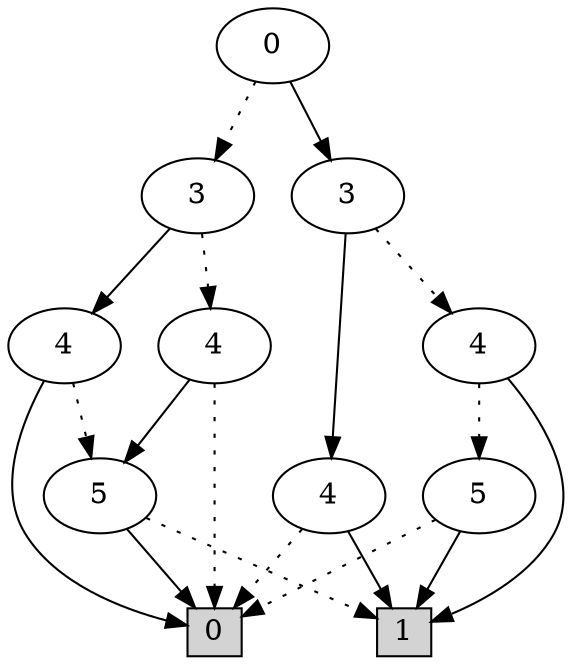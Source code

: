 digraph G {
0 [shape=box, label="0", style=filled, shape=box, height=0.3, width=0.3];
1 [shape=box, label="1", style=filled, shape=box, height=0.3, width=0.3];
245 [label="0"];
245 -> 243 [style=dotted];
245 -> 244 [style=filled];
243 [label="3"];
243 -> 223 [style=dotted];
243 -> 204 [style=filled];
223 [label="4"];
223 -> 0 [style=dotted];
223 -> 13 [style=filled];
13 [label="5"];
13 -> 1 [style=dotted];
13 -> 0 [style=filled];
204 [label="4"];
204 -> 13 [style=dotted];
204 -> 0 [style=filled];
244 [label="3"];
244 -> 202 [style=dotted];
244 -> 10 [style=filled];
202 [label="4"];
202 -> 12 [style=dotted];
202 -> 1 [style=filled];
12 [label="5"];
12 -> 0 [style=dotted];
12 -> 1 [style=filled];
10 [label="4"];
10 -> 0 [style=dotted];
10 -> 1 [style=filled];
}
